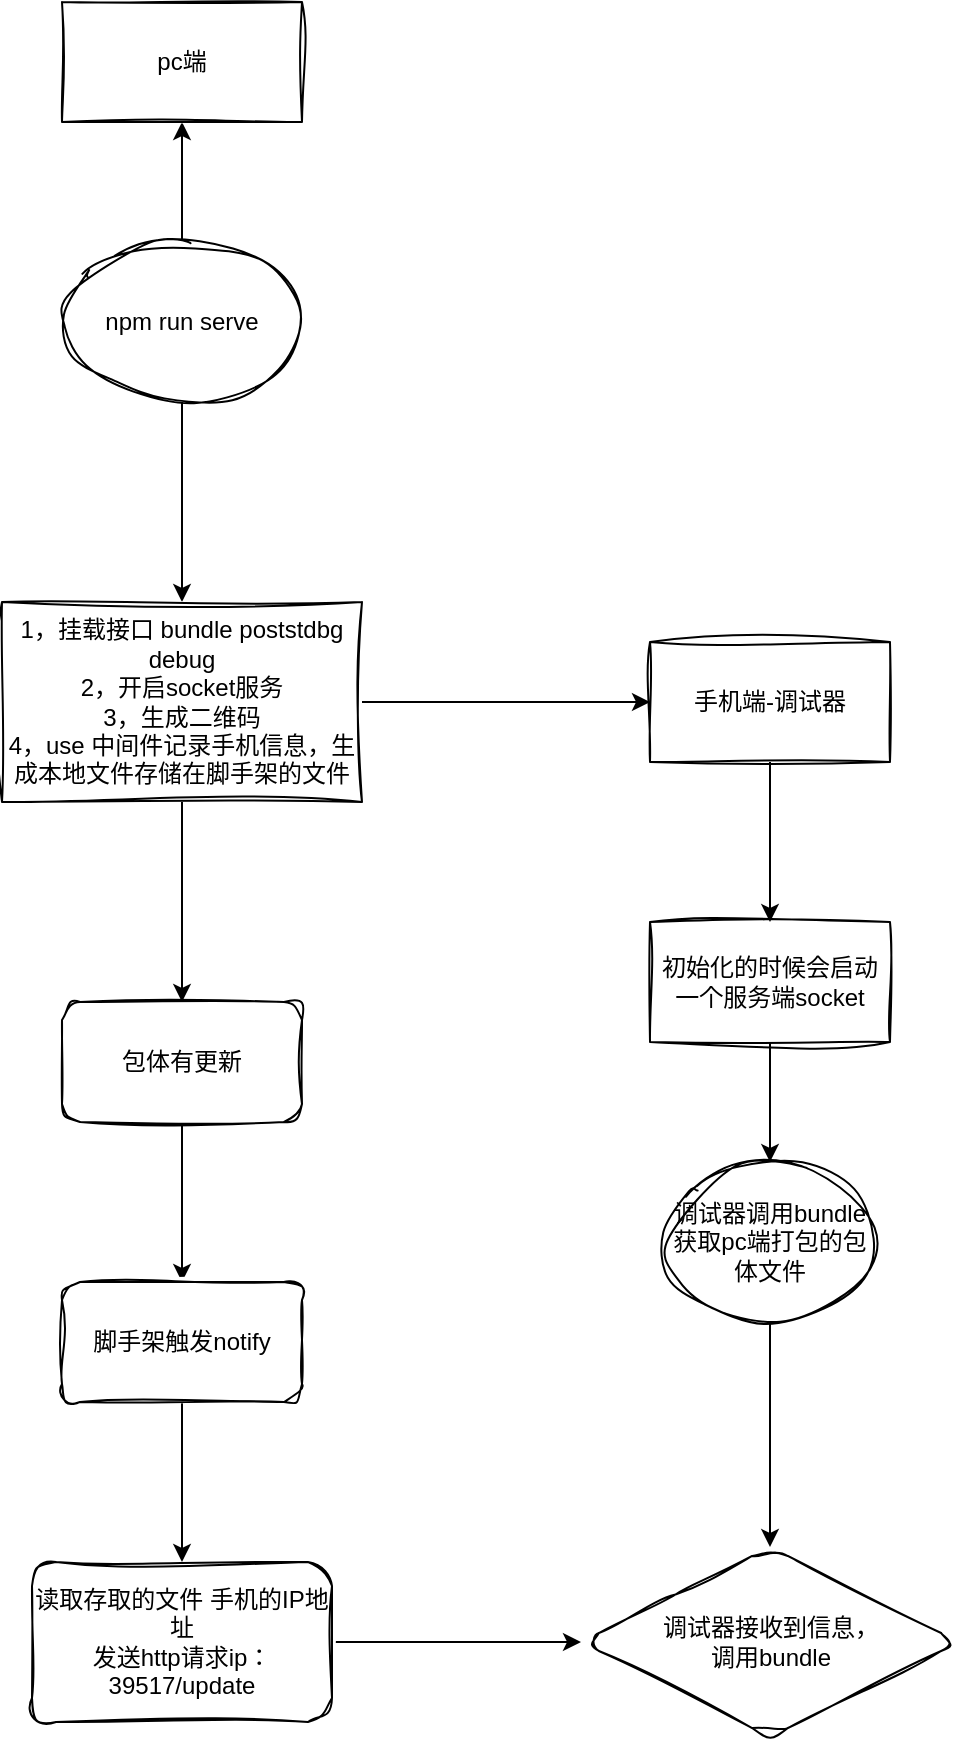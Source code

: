 <mxfile version="21.6.3" type="github">
  <diagram name="第 1 页" id="g1MfpLvZXn7BIR15hjBB">
    <mxGraphModel dx="954" dy="647" grid="1" gridSize="10" guides="1" tooltips="1" connect="1" arrows="1" fold="1" page="1" pageScale="1" pageWidth="827" pageHeight="1169" math="0" shadow="0">
      <root>
        <mxCell id="0" />
        <mxCell id="1" parent="0" />
        <mxCell id="HOH3NiYl3CkEIhW1uyF1-2" value="" style="edgeStyle=orthogonalEdgeStyle;rounded=0;orthogonalLoop=1;jettySize=auto;html=1;" edge="1" parent="1" source="6NXTPWFflMgCVVTiuHxa-15" target="HOH3NiYl3CkEIhW1uyF1-1">
          <mxGeometry relative="1" as="geometry" />
        </mxCell>
        <mxCell id="HOH3NiYl3CkEIhW1uyF1-4" value="" style="edgeStyle=orthogonalEdgeStyle;rounded=0;orthogonalLoop=1;jettySize=auto;html=1;" edge="1" parent="1" source="6NXTPWFflMgCVVTiuHxa-15" target="HOH3NiYl3CkEIhW1uyF1-3">
          <mxGeometry relative="1" as="geometry" />
        </mxCell>
        <mxCell id="6NXTPWFflMgCVVTiuHxa-15" value="npm run serve" style="ellipse;whiteSpace=wrap;html=1;sketch=1;curveFitting=1;jiggle=2;" parent="1" vertex="1">
          <mxGeometry x="120" y="150" width="120" height="80" as="geometry" />
        </mxCell>
        <mxCell id="HOH3NiYl3CkEIhW1uyF1-10" value="" style="edgeStyle=orthogonalEdgeStyle;rounded=0;orthogonalLoop=1;jettySize=auto;html=1;" edge="1" parent="1" source="HOH3NiYl3CkEIhW1uyF1-1" target="HOH3NiYl3CkEIhW1uyF1-9">
          <mxGeometry relative="1" as="geometry" />
        </mxCell>
        <mxCell id="HOH3NiYl3CkEIhW1uyF1-1" value="1，挂载接口 bundle poststdbg debug&lt;br style=&quot;border-color: var(--border-color);&quot;&gt;2，开启socket服务&lt;br style=&quot;border-color: var(--border-color);&quot;&gt;3，生成二维码&lt;br&gt;4，use 中间件记录手机信息，生成本地文件存储在脚手架的文件" style="whiteSpace=wrap;html=1;sketch=1;curveFitting=1;jiggle=2;" vertex="1" parent="1">
          <mxGeometry x="90" y="330" width="180" height="100" as="geometry" />
        </mxCell>
        <mxCell id="HOH3NiYl3CkEIhW1uyF1-3" value="pc端" style="whiteSpace=wrap;html=1;sketch=1;curveFitting=1;jiggle=2;" vertex="1" parent="1">
          <mxGeometry x="120" y="30" width="120" height="60" as="geometry" />
        </mxCell>
        <mxCell id="HOH3NiYl3CkEIhW1uyF1-16" value="" style="edgeStyle=orthogonalEdgeStyle;rounded=0;orthogonalLoop=1;jettySize=auto;html=1;" edge="1" parent="1" source="HOH3NiYl3CkEIhW1uyF1-5" target="HOH3NiYl3CkEIhW1uyF1-15">
          <mxGeometry relative="1" as="geometry" />
        </mxCell>
        <mxCell id="HOH3NiYl3CkEIhW1uyF1-5" value="手机端-调试器" style="whiteSpace=wrap;html=1;sketch=1;curveFitting=1;jiggle=2;" vertex="1" parent="1">
          <mxGeometry x="414" y="350" width="120" height="60" as="geometry" />
        </mxCell>
        <mxCell id="HOH3NiYl3CkEIhW1uyF1-22" value="" style="edgeStyle=orthogonalEdgeStyle;rounded=0;orthogonalLoop=1;jettySize=auto;html=1;" edge="1" parent="1" source="HOH3NiYl3CkEIhW1uyF1-6" target="HOH3NiYl3CkEIhW1uyF1-18">
          <mxGeometry relative="1" as="geometry" />
        </mxCell>
        <mxCell id="HOH3NiYl3CkEIhW1uyF1-6" value="调试器调用bundle获取pc端打包的包体文件" style="ellipse;whiteSpace=wrap;html=1;sketch=1;curveFitting=1;jiggle=2;" vertex="1" parent="1">
          <mxGeometry x="421" y="610" width="106" height="80" as="geometry" />
        </mxCell>
        <mxCell id="HOH3NiYl3CkEIhW1uyF1-8" value="" style="endArrow=classic;html=1;rounded=0;entryX=0;entryY=0.5;entryDx=0;entryDy=0;exitX=1;exitY=0.5;exitDx=0;exitDy=0;" edge="1" parent="1" source="HOH3NiYl3CkEIhW1uyF1-1" target="HOH3NiYl3CkEIhW1uyF1-5">
          <mxGeometry width="50" height="50" relative="1" as="geometry">
            <mxPoint x="260" y="440" as="sourcePoint" />
            <mxPoint x="310" y="390" as="targetPoint" />
          </mxGeometry>
        </mxCell>
        <mxCell id="HOH3NiYl3CkEIhW1uyF1-12" value="" style="edgeStyle=orthogonalEdgeStyle;rounded=0;orthogonalLoop=1;jettySize=auto;html=1;" edge="1" parent="1" source="HOH3NiYl3CkEIhW1uyF1-9" target="HOH3NiYl3CkEIhW1uyF1-11">
          <mxGeometry relative="1" as="geometry" />
        </mxCell>
        <mxCell id="HOH3NiYl3CkEIhW1uyF1-9" value="包体有更新" style="rounded=1;whiteSpace=wrap;html=1;sketch=1;curveFitting=1;jiggle=2;" vertex="1" parent="1">
          <mxGeometry x="120" y="530" width="120" height="60" as="geometry" />
        </mxCell>
        <mxCell id="HOH3NiYl3CkEIhW1uyF1-14" value="" style="edgeStyle=orthogonalEdgeStyle;rounded=0;orthogonalLoop=1;jettySize=auto;html=1;" edge="1" parent="1" source="HOH3NiYl3CkEIhW1uyF1-11" target="HOH3NiYl3CkEIhW1uyF1-13">
          <mxGeometry relative="1" as="geometry" />
        </mxCell>
        <mxCell id="HOH3NiYl3CkEIhW1uyF1-11" value="脚手架触发notify" style="whiteSpace=wrap;html=1;rounded=1;sketch=1;curveFitting=1;jiggle=2;" vertex="1" parent="1">
          <mxGeometry x="120" y="670" width="120" height="60" as="geometry" />
        </mxCell>
        <mxCell id="HOH3NiYl3CkEIhW1uyF1-19" value="" style="edgeStyle=orthogonalEdgeStyle;rounded=0;orthogonalLoop=1;jettySize=auto;html=1;" edge="1" parent="1" source="HOH3NiYl3CkEIhW1uyF1-13" target="HOH3NiYl3CkEIhW1uyF1-18">
          <mxGeometry relative="1" as="geometry" />
        </mxCell>
        <mxCell id="HOH3NiYl3CkEIhW1uyF1-13" value="读取存取的文件 手机的IP地址&lt;br&gt;发送http请求ip：39517/update" style="rounded=1;whiteSpace=wrap;html=1;sketch=1;curveFitting=1;jiggle=2;" vertex="1" parent="1">
          <mxGeometry x="105" y="810" width="150" height="80" as="geometry" />
        </mxCell>
        <mxCell id="HOH3NiYl3CkEIhW1uyF1-17" value="" style="edgeStyle=orthogonalEdgeStyle;rounded=0;orthogonalLoop=1;jettySize=auto;html=1;" edge="1" parent="1" source="HOH3NiYl3CkEIhW1uyF1-15" target="HOH3NiYl3CkEIhW1uyF1-6">
          <mxGeometry relative="1" as="geometry" />
        </mxCell>
        <mxCell id="HOH3NiYl3CkEIhW1uyF1-15" value="初始化的时候会启动一个服务端socket" style="whiteSpace=wrap;html=1;sketch=1;curveFitting=1;jiggle=2;" vertex="1" parent="1">
          <mxGeometry x="414" y="490" width="120" height="60" as="geometry" />
        </mxCell>
        <mxCell id="HOH3NiYl3CkEIhW1uyF1-18" value="调试器接收到信息，&lt;br&gt;调用bundle" style="rhombus;whiteSpace=wrap;html=1;rounded=1;sketch=1;curveFitting=1;jiggle=2;" vertex="1" parent="1">
          <mxGeometry x="379.5" y="802.5" width="189" height="95" as="geometry" />
        </mxCell>
      </root>
    </mxGraphModel>
  </diagram>
</mxfile>
